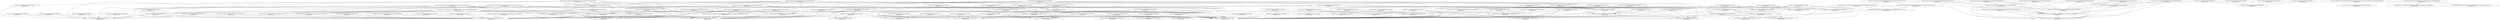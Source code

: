 digraph G {
  "org.apache.commons.math3.util$ArithmeticUtils#pow(java.math.BigInteger,int)" [label="org.apache.commons.math3.util$ArithmeticUtils#pow(java.math.BigInteger,int)\nP(Fail|Node)=0.00"];
  "org.apache.commons.math3.exception.util$LocalizedFormats#<clinit>()" [label="org.apache.commons.math3.exception.util$LocalizedFormats#<clinit>()\nP(Fail|Node)=0.00"];
  "org.apache.commons.math3.util$ArithmeticUtils#pow(long,int)" [label="org.apache.commons.math3.util$ArithmeticUtils#pow(long,int)\nP(Fail|Node)=0.00"];
  "org.apache.commons.math3.util$FastMath#tanh(double)" [label="org.apache.commons.math3.util$FastMath#tanh(double)\nP(Fail|Node)=0.00"];
  "org.apache.commons.math3.util$FastMath$ExpFracTable#<clinit>()" [label="org.apache.commons.math3.util$FastMath$ExpFracTable#<clinit>()\nP(Fail|Node)=0.00"];
  "org.apache.commons.math3.util$FastMath#exp(double,double,double[])" [label="org.apache.commons.math3.util$FastMath#exp(double,double,double[])\nP(Fail|Node)=0.00"];
  "org.apache.commons.math3.util$FastMath#expm1(double,double[])" [label="org.apache.commons.math3.util$FastMath#expm1(double,double[])\nP(Fail|Node)=0.00"];
  "org.apache.commons.math3.util$FastMath$ExpIntTable#<clinit>()" [label="org.apache.commons.math3.util$FastMath$ExpIntTable#<clinit>()\nP(Fail|Node)=0.00"];
  "org.apache.commons.math3.util$FastMath#<clinit>()" [label="org.apache.commons.math3.util$FastMath#<clinit>()\nP(Fail|Node)=0.00"];
  "org.apache.commons.math3.util$FastMath#log1p(double)" [label="org.apache.commons.math3.util$FastMath#log1p(double)\nP(Fail|Node)=0.00"];
  "org.apache.commons.math3.util$FastMath#log(double,double[])" [label="org.apache.commons.math3.util$FastMath#log(double,double[])\nP(Fail|Node)=0.00"];
  "org.apache.commons.math3.util$FastMath$lnMant#<clinit>()" [label="org.apache.commons.math3.util$FastMath$lnMant#<clinit>()\nP(Fail|Node)=0.00"];
  "org.apache.commons.math3.util$FastMath#sin(double)" [label="org.apache.commons.math3.util$FastMath#sin(double)\nP(Fail|Node)=0.00"];
  "org.apache.commons.math3.util$FastMath#polyCosine(double)" [label="org.apache.commons.math3.util$FastMath#polyCosine(double)\nP(Fail|Node)=0.00"];
  "org.apache.commons.math3.util$FastMath$CodyWaite#getRemB()" [label="org.apache.commons.math3.util$FastMath$CodyWaite#getRemB()\nP(Fail|Node)=0.00"];
  "org.apache.commons.math3.util$FastMath#reducePayneHanek(double,double[])" [label="org.apache.commons.math3.util$FastMath#reducePayneHanek(double,double[])\nP(Fail|Node)=0.00"];
  "org.apache.commons.math3.util$FastMath#polySine(double)" [label="org.apache.commons.math3.util$FastMath#polySine(double)\nP(Fail|Node)=0.00"];
  "org.apache.commons.math3.util$FastMath$CodyWaite#getK()" [label="org.apache.commons.math3.util$FastMath$CodyWaite#getK()\nP(Fail|Node)=0.00"];
  "org.apache.commons.math3.util$FastMath#cosQ(double,double)" [label="org.apache.commons.math3.util$FastMath#cosQ(double,double)\nP(Fail|Node)=0.00"];
  "org.apache.commons.math3.util$FastMath#sinQ(double,double)" [label="org.apache.commons.math3.util$FastMath#sinQ(double,double)\nP(Fail|Node)=0.00"];
  "org.apache.commons.math3.util$FastMath$CodyWaite#getRemA()" [label="org.apache.commons.math3.util$FastMath$CodyWaite#getRemA()\nP(Fail|Node)=0.00"];
  "org.apache.commons.math3.fraction$Fraction#subtract(org.apache.commons.math3.fraction.Fraction)" [label="org.apache.commons.math3.fraction$Fraction#subtract(org.apache.commons.math3.fraction.Fraction)\nP(Fail|Node)=0.00"];
  "org.apache.commons.math3.util$ArithmeticUtils#mulAndCheck(int,int)" [label="org.apache.commons.math3.util$ArithmeticUtils#mulAndCheck(int,int)\nP(Fail|Node)=0.00"];
  "org.apache.commons.math3.fraction$Fraction#<clinit>()" [label="org.apache.commons.math3.fraction$Fraction#<clinit>()\nP(Fail|Node)=0.00"];
  "org.apache.commons.math3.util$ArithmeticUtils#subAndCheck(int,int)" [label="org.apache.commons.math3.util$ArithmeticUtils#subAndCheck(int,int)\nP(Fail|Node)=0.00"];
  "org.apache.commons.math3.fraction$Fraction#negate()" [label="org.apache.commons.math3.fraction$Fraction#negate()\nP(Fail|Node)=0.00"];
  "org.apache.commons.math3.util$ArithmeticUtils#<clinit>()" [label="org.apache.commons.math3.util$ArithmeticUtils#<clinit>()\nP(Fail|Node)=0.00"];
  "org.apache.commons.math3.util$ArithmeticUtils#gcd(int,int)" [label="org.apache.commons.math3.util$ArithmeticUtils#gcd(int,int)\nP(Fail|Node)=0.00"];
  "org.apache.commons.math3.util$ArithmeticUtils#addAndCheck(int,int)" [label="org.apache.commons.math3.util$ArithmeticUtils#addAndCheck(int,int)\nP(Fail|Node)=0.00"];
  "org.apache.commons.math3.util$FastMath#abs(int)" [label="org.apache.commons.math3.util$FastMath#abs(int)\nP(Fail|Node)=0.00"];
  "org.apache.commons.math3.fraction$Fraction#addSub(org.apache.commons.math3.fraction.Fraction,boolean)" [label="org.apache.commons.math3.fraction$Fraction#addSub(org.apache.commons.math3.fraction.Fraction,boolean)\nP(Fail|Node)=0.00"];
  "org.apache.commons.math3.util$FastMath#tan(double)" [label="org.apache.commons.math3.util$FastMath#tan(double)\nP(Fail|Node)=0.00"];
  "org.apache.commons.math3.util$FastMath#tanQ(double,double,boolean)" [label="org.apache.commons.math3.util$FastMath#tanQ(double,double,boolean)\nP(Fail|Node)=0.00"];
  "org.apache.commons.math3.exception.util$ExceptionContext#serializeMessages(java.io.ObjectOutputStream)" [label="org.apache.commons.math3.exception.util$ExceptionContext#serializeMessages(java.io.ObjectOutputStream)\nP(Fail|Node)=0.00"];
  "org.apache.commons.math3.exception.util$ExceptionContext#nonSerializableReplacement(java.lang.Object)" [label="org.apache.commons.math3.exception.util$ExceptionContext#nonSerializableReplacement(java.lang.Object)\nP(Fail|Node)=0.00"];
  "org.apache.commons.math3.fraction$Fraction#getReducedFraction(int,int)" [label="org.apache.commons.math3.fraction$Fraction#getReducedFraction(int,int)\nP(Fail|Node)=0.00"];
  "org.apache.commons.math3.exception.util$ExceptionContext#getMessage(java.util.Locale)" [label="org.apache.commons.math3.exception.util$ExceptionContext#getMessage(java.util.Locale)\nP(Fail|Node)=0.00"];
  "org.apache.commons.math3.exception.util$LocalizedFormats#getLocalizedString(java.util.Locale)" [label="org.apache.commons.math3.exception.util$LocalizedFormats#getLocalizedString(java.util.Locale)\nP(Fail|Node)=0.00"];
  "org.apache.commons.math3.exception.util$ExceptionContext#buildMessage(java.util.Locale,java.lang.String)" [label="org.apache.commons.math3.exception.util$ExceptionContext#buildMessage(java.util.Locale,java.lang.String)\nP(Fail|Node)=0.00"];
  "org.apache.commons.math3.exception.util$ExceptionContext#getMessage(java.util.Locale,java.lang.String)" [label="org.apache.commons.math3.exception.util$ExceptionContext#getMessage(java.util.Locale,java.lang.String)\nP(Fail|Node)=0.00"];
  "org.apache.commons.math3.util$ArithmeticUtils#binomialCoefficientDouble(int,int)" [label="org.apache.commons.math3.util$ArithmeticUtils#binomialCoefficientDouble(int,int)\nP(Fail|Node)=0.00"];
  "org.apache.commons.math3.util$ArithmeticUtils#checkBinomial(int,int)" [label="org.apache.commons.math3.util$ArithmeticUtils#checkBinomial(int,int)\nP(Fail|Node)=0.00"];
  "org.apache.commons.math3.util$ArithmeticUtils#binomialCoefficient(int,int)" [label="org.apache.commons.math3.util$ArithmeticUtils#binomialCoefficient(int,int)\nP(Fail|Node)=0.00"];
  "org.apache.commons.math3.util$FastMath#floor(double)" [label="org.apache.commons.math3.util$FastMath#floor(double)\nP(Fail|Node)=0.00"];
  "org.apache.commons.math3.util$ArithmeticUtils#mulAndCheck(long,long)" [label="org.apache.commons.math3.util$ArithmeticUtils#mulAndCheck(long,long)\nP(Fail|Node)=0.00"];
  "org.apache.commons.math3.fraction$Fraction#multiply(org.apache.commons.math3.fraction.Fraction)" [label="org.apache.commons.math3.fraction$Fraction#multiply(org.apache.commons.math3.fraction.Fraction)\nP(Fail|Node)=0.00"];
  "org.apache.commons.math3.util$FastMath#cbrt(double)" [label="org.apache.commons.math3.util$FastMath#cbrt(double)\nP(Fail|Node)=0.00"];
  "org.apache.commons.math3.util$FastMath#toDegrees(double)" [label="org.apache.commons.math3.util$FastMath#toDegrees(double)\nP(Fail|Node)=0.00"];
  "org.apache.commons.math3.util$FastMath#doubleHighPart(double)" [label="org.apache.commons.math3.util$FastMath#doubleHighPart(double)\nP(Fail|Node)=0.00"];
  "org.apache.commons.math3.exception$MathIllegalStateException#getLocalizedMessage()" [label="org.apache.commons.math3.exception$MathIllegalStateException#getLocalizedMessage()\nP(Fail|Node)=0.00"];
  "org.apache.commons.math3.exception.util$ExceptionContext#getLocalizedMessage()" [label="org.apache.commons.math3.exception.util$ExceptionContext#getLocalizedMessage()\nP(Fail|Node)=0.00"];
  "org.apache.commons.math3.util$FastMath#log(double,double)" [label="org.apache.commons.math3.util$FastMath#log(double,double)\nP(Fail|Node)=0.00"];
  "org.apache.commons.math3.util$FastMath#log(double)" [label="org.apache.commons.math3.util$FastMath#log(double)\nP(Fail|Node)=0.00"];
  "org.apache.commons.math3.util$FastMath#cos(double)" [label="org.apache.commons.math3.util$FastMath#cos(double)\nP(Fail|Node)=0.00"];
  "org.apache.commons.math3.util$FastMath#asin(double)" [label="org.apache.commons.math3.util$FastMath#asin(double)\nP(Fail|Node)=0.00"];
  "org.apache.commons.math3.util$FastMath#sqrt(double)" [label="org.apache.commons.math3.util$FastMath#sqrt(double)\nP(Fail|Node)=0.00"];
  "org.apache.commons.math3.util$FastMath#copySign(double,double)" [label="org.apache.commons.math3.util$FastMath#copySign(double,double)\nP(Fail|Node)=0.00"];
  "org.apache.commons.math3.util$FastMath#atan(double,double,boolean)" [label="org.apache.commons.math3.util$FastMath#atan(double,double,boolean)\nP(Fail|Node)=0.00"];
  "org.apache.commons.math3.util$ArithmeticUtils#addAndCheck(long,long)" [label="org.apache.commons.math3.util$ArithmeticUtils#addAndCheck(long,long)\nP(Fail|Node)=0.00"];
  "org.apache.commons.math3.util$ArithmeticUtils#addAndCheck(long,long,org.apache.commons.math3.exception.util.Localizable)" [label="org.apache.commons.math3.util$ArithmeticUtils#addAndCheck(long,long,org.apache.commons.math3.exception.util.Localizable)\nP(Fail|Node)=0.00"];
  "org.apache.commons.math3.fraction$Fraction#intValue()" [label="org.apache.commons.math3.fraction$Fraction#intValue()\nP(Fail|Node)=0.00"];
  "org.apache.commons.math3.fraction$Fraction#doubleValue()" [label="org.apache.commons.math3.fraction$Fraction#doubleValue()\nP(Fail|Node)=0.00"];
  "org.apache.commons.math3.util$FastMath#atan(double)" [label="org.apache.commons.math3.util$FastMath#atan(double)\nP(Fail|Node)=0.00"];
  "org.apache.commons.math3.util$FastMath#nextUp(double)" [label="org.apache.commons.math3.util$FastMath#nextUp(double)\nP(Fail|Node)=0.00"];
  "org.apache.commons.math3.util$FastMath#nextAfter(double,double)" [label="org.apache.commons.math3.util$FastMath#nextAfter(double,double)\nP(Fail|Node)=0.00"];
  "org.apache.commons.math3.exception$MathArithmeticException#getMessage()" [label="org.apache.commons.math3.exception$MathArithmeticException#getMessage()\nP(Fail|Node)=0.00"];
  "org.apache.commons.math3.exception.util$ExceptionContext#getMessage()" [label="org.apache.commons.math3.exception.util$ExceptionContext#getMessage()\nP(Fail|Node)=0.00"];
  "org.apache.commons.math3.fraction$Fraction#add(org.apache.commons.math3.fraction.Fraction)" [label="org.apache.commons.math3.fraction$Fraction#add(org.apache.commons.math3.fraction.Fraction)\nP(Fail|Node)=0.00"];
  "org.apache.commons.math3.util$FastMath#main(java.lang.String[])" [label="org.apache.commons.math3.util$FastMath#main(java.lang.String[])\nP(Fail|Node)=0.00"];
  "org.apache.commons.math3.fraction$Fraction#longValue()" [label="org.apache.commons.math3.fraction$Fraction#longValue()\nP(Fail|Node)=0.00"];
  "org.apache.commons.math3.util$FastMath#acos(double)" [label="org.apache.commons.math3.util$FastMath#acos(double)\nP(Fail|Node)=0.00"];
  "org.apache.commons.math3.exception.util$ExceptionContext#addMessage(org.apache.commons.math3.exception.util.Localizable,java.lang.Object[])" [label="org.apache.commons.math3.exception.util$ExceptionContext#addMessage(org.apache.commons.math3.exception.util.Localizable,java.lang.Object[])\nP(Fail|Node)=0.00"];
  "org.apache.commons.math3.exception.util$ArgUtils#flatten(java.lang.Object[])" [label="org.apache.commons.math3.exception.util$ArgUtils#flatten(java.lang.Object[])\nP(Fail|Node)=1.00"];
  "org.apache.commons.math3.util$ArithmeticUtils#subAndCheck(long,long)" [label="org.apache.commons.math3.util$ArithmeticUtils#subAndCheck(long,long)\nP(Fail|Node)=0.00"];
  "org.apache.commons.math3.util$FastMath#exp(double)" [label="org.apache.commons.math3.util$FastMath#exp(double)\nP(Fail|Node)=0.00"];
  "org.apache.commons.math3.util$ArithmeticUtils#pow(java.math.BigInteger,java.math.BigInteger)" [label="org.apache.commons.math3.util$ArithmeticUtils#pow(java.math.BigInteger,java.math.BigInteger)\nP(Fail|Node)=0.00"];
  "org.apache.commons.math3.util$ArithmeticUtils#lcm(long,long)" [label="org.apache.commons.math3.util$ArithmeticUtils#lcm(long,long)\nP(Fail|Node)=0.00"];
  "org.apache.commons.math3.util$ArithmeticUtils#gcd(long,long)" [label="org.apache.commons.math3.util$ArithmeticUtils#gcd(long,long)\nP(Fail|Node)=0.00"];
  "org.apache.commons.math3.util$FastMath#abs(long)" [label="org.apache.commons.math3.util$FastMath#abs(long)\nP(Fail|Node)=0.00"];
  "org.apache.commons.math3.fraction$Fraction#add(int)" [label="org.apache.commons.math3.fraction$Fraction#add(int)\nP(Fail|Node)=0.00"];
  "org.apache.commons.math3.util$ArithmeticUtils#binomialCoefficientLog(int,int)" [label="org.apache.commons.math3.util$ArithmeticUtils#binomialCoefficientLog(int,int)\nP(Fail|Node)=0.00"];
  "org.apache.commons.math3.exception.util$ExceptionContext#serializeContext(java.io.ObjectOutputStream)" [label="org.apache.commons.math3.exception.util$ExceptionContext#serializeContext(java.io.ObjectOutputStream)\nP(Fail|Node)=0.00"];
  "org.apache.commons.math3.util$ArithmeticUtils#factorial(int)" [label="org.apache.commons.math3.util$ArithmeticUtils#factorial(int)\nP(Fail|Node)=0.00"];
  "org.apache.commons.math3.fraction$Fraction#abs()" [label="org.apache.commons.math3.fraction$Fraction#abs()\nP(Fail|Node)=0.00"];
  "org.apache.commons.math3.util$FastMath#log10(double)" [label="org.apache.commons.math3.util$FastMath#log10(double)\nP(Fail|Node)=0.00"];
  "org.apache.commons.math3.util$FastMath#nextUp(float)" [label="org.apache.commons.math3.util$FastMath#nextUp(float)\nP(Fail|Node)=0.00"];
  "org.apache.commons.math3.util$FastMath#nextAfter(float,double)" [label="org.apache.commons.math3.util$FastMath#nextAfter(float,double)\nP(Fail|Node)=0.00"];
  "org.apache.commons.math3.exception$MathIllegalArgumentException#getMessage()" [label="org.apache.commons.math3.exception$MathIllegalArgumentException#getMessage()\nP(Fail|Node)=0.00"];
  "org.apache.commons.math3.util$FastMath#atanh(double)" [label="org.apache.commons.math3.util$FastMath#atanh(double)\nP(Fail|Node)=0.00"];
  "org.apache.commons.math3.util$FastMath#cosh(double)" [label="org.apache.commons.math3.util$FastMath#cosh(double)\nP(Fail|Node)=0.00"];
  "org.apache.commons.math3.util$FastMath#ulp(double)" [label="org.apache.commons.math3.util$FastMath#ulp(double)\nP(Fail|Node)=0.00"];
  "org.apache.commons.math3.util$FastMath#abs(double)" [label="org.apache.commons.math3.util$FastMath#abs(double)\nP(Fail|Node)=0.00"];
  "org.apache.commons.math3.util$FastMath#round(double)" [label="org.apache.commons.math3.util$FastMath#round(double)\nP(Fail|Node)=0.00"];
  "org.apache.commons.math3.util$FastMath#expm1(double)" [label="org.apache.commons.math3.util$FastMath#expm1(double)\nP(Fail|Node)=0.00"];
  "org.apache.commons.math3.exception$MathIllegalStateException#getMessage()" [label="org.apache.commons.math3.exception$MathIllegalStateException#getMessage()\nP(Fail|Node)=0.00"];
  "org.apache.commons.math3.fraction$Fraction#percentageValue()" [label="org.apache.commons.math3.fraction$Fraction#percentageValue()\nP(Fail|Node)=0.00"];
  "org.apache.commons.math3.util$FastMath#hypot(double,double)" [label="org.apache.commons.math3.util$FastMath#hypot(double,double)\nP(Fail|Node)=0.00"];
  "org.apache.commons.math3.util$FastMath#scalb(double,int)" [label="org.apache.commons.math3.util$FastMath#scalb(double,int)\nP(Fail|Node)=0.00"];
  "org.apache.commons.math3.util$FastMath#getExponent(double)" [label="org.apache.commons.math3.util$FastMath#getExponent(double)\nP(Fail|Node)=0.00"];
  "org.apache.commons.math3.util$FastMath#toRadians(double)" [label="org.apache.commons.math3.util$FastMath#toRadians(double)\nP(Fail|Node)=0.00"];
  "org.apache.commons.math3.util$FastMath#rint(double)" [label="org.apache.commons.math3.util$FastMath#rint(double)\nP(Fail|Node)=0.00"];
  "org.apache.commons.math3.util$FastMath#pow(double,double)" [label="org.apache.commons.math3.util$FastMath#pow(double,double)\nP(Fail|Node)=0.00"];
  "org.apache.commons.math3.fraction$Fraction#reciprocal()" [label="org.apache.commons.math3.fraction$Fraction#reciprocal()\nP(Fail|Node)=0.00"];
  "org.apache.commons.math3.exception.util$ExceptionContext#readObject(java.io.ObjectInputStream)" [label="org.apache.commons.math3.exception.util$ExceptionContext#readObject(java.io.ObjectInputStream)\nP(Fail|Node)=0.00"];
  "org.apache.commons.math3.exception.util$ExceptionContext#deSerializeMessages(java.io.ObjectInputStream)" [label="org.apache.commons.math3.exception.util$ExceptionContext#deSerializeMessages(java.io.ObjectInputStream)\nP(Fail|Node)=0.00"];
  "org.apache.commons.math3.exception.util$ExceptionContext#deSerializeContext(java.io.ObjectInputStream)" [label="org.apache.commons.math3.exception.util$ExceptionContext#deSerializeContext(java.io.ObjectInputStream)\nP(Fail|Node)=0.00"];
  "org.apache.commons.math3.exception$MathIllegalArgumentException#getLocalizedMessage()" [label="org.apache.commons.math3.exception$MathIllegalArgumentException#getLocalizedMessage()\nP(Fail|Node)=0.00"];
  "org.apache.commons.math3.util$FastMath#acosh(double)" [label="org.apache.commons.math3.util$FastMath#acosh(double)\nP(Fail|Node)=0.00"];
  "org.apache.commons.math3.fraction$Fraction#multiply(int)" [label="org.apache.commons.math3.fraction$Fraction#multiply(int)\nP(Fail|Node)=0.00"];
  "org.apache.commons.math3.util$FastMath#ceil(double)" [label="org.apache.commons.math3.util$FastMath#ceil(double)\nP(Fail|Node)=0.00"];
  "org.apache.commons.math3.exception$MathArithmeticException#getLocalizedMessage()" [label="org.apache.commons.math3.exception$MathArithmeticException#getLocalizedMessage()\nP(Fail|Node)=0.00"];
  "org.apache.commons.math3.util$FastMath#asinh(double)" [label="org.apache.commons.math3.util$FastMath#asinh(double)\nP(Fail|Node)=0.00"];
  "org.apache.commons.math3.fraction$Fraction#divide(org.apache.commons.math3.fraction.Fraction)" [label="org.apache.commons.math3.fraction$Fraction#divide(org.apache.commons.math3.fraction.Fraction)\nP(Fail|Node)=0.00"];
  "org.apache.commons.math3.util$FastMath#ulp(float)" [label="org.apache.commons.math3.util$FastMath#ulp(float)\nP(Fail|Node)=0.00"];
  "org.apache.commons.math3.util$FastMath#abs(float)" [label="org.apache.commons.math3.util$FastMath#abs(float)\nP(Fail|Node)=0.00"];
  "org.apache.commons.math3.util$ArithmeticUtils#pow(int,long)" [label="org.apache.commons.math3.util$ArithmeticUtils#pow(int,long)\nP(Fail|Node)=0.00"];
  "org.apache.commons.math3.fraction$Fraction#floatValue()" [label="org.apache.commons.math3.fraction$Fraction#floatValue()\nP(Fail|Node)=0.00"];
  "org.apache.commons.math3.util$FastMath#atan2(double,double)" [label="org.apache.commons.math3.util$FastMath#atan2(double,double)\nP(Fail|Node)=0.00"];
  "org.apache.commons.math3.util$ArithmeticUtils#pow(java.math.BigInteger,long)" [label="org.apache.commons.math3.util$ArithmeticUtils#pow(java.math.BigInteger,long)\nP(Fail|Node)=0.00"];
  "org.apache.commons.math3.exception.util$ExceptionContext#writeObject(java.io.ObjectOutputStream)" [label="org.apache.commons.math3.exception.util$ExceptionContext#writeObject(java.io.ObjectOutputStream)\nP(Fail|Node)=0.00"];
  "org.apache.commons.math3.util$ArithmeticUtils#pow(long,long)" [label="org.apache.commons.math3.util$ArithmeticUtils#pow(long,long)\nP(Fail|Node)=0.00"];
  "org.apache.commons.math3.fraction$Fraction#subtract(int)" [label="org.apache.commons.math3.fraction$Fraction#subtract(int)\nP(Fail|Node)=0.00"];
  "org.apache.commons.math3.util$ArithmeticUtils#lcm(int,int)" [label="org.apache.commons.math3.util$ArithmeticUtils#lcm(int,int)\nP(Fail|Node)=0.00"];
  "org.apache.commons.math3.fraction$Fraction#divide(int)" [label="org.apache.commons.math3.fraction$Fraction#divide(int)\nP(Fail|Node)=0.00"];
  "org.apache.commons.math3.util$FastMath#round(float)" [label="org.apache.commons.math3.util$FastMath#round(float)\nP(Fail|Node)=0.00"];
  "org.apache.commons.math3.util$FastMath#sinh(double)" [label="org.apache.commons.math3.util$FastMath#sinh(double)\nP(Fail|Node)=0.00"];
  "org.apache.commons.math3.util$ArithmeticUtils#pow(int,int)" [label="org.apache.commons.math3.util$ArithmeticUtils#pow(int,int)\nP(Fail|Node)=0.00"];
  "org.apache.commons.math3.util$ArithmeticUtils#factorialDouble(int)" [label="org.apache.commons.math3.util$ArithmeticUtils#factorialDouble(int)\nP(Fail|Node)=0.00"];
  "org.apache.commons.math3.util$ArithmeticUtils#factorialLog(int)" [label="org.apache.commons.math3.util$ArithmeticUtils#factorialLog(int)\nP(Fail|Node)=0.00"];
  "org.apache.commons.math3.util$ArithmeticUtils#pow(java.math.BigInteger,int)" -> "org.apache.commons.math3.exception.util$LocalizedFormats#<clinit>()";
  "org.apache.commons.math3.util$ArithmeticUtils#pow(long,int)" -> "org.apache.commons.math3.exception.util$LocalizedFormats#<clinit>()";
  "org.apache.commons.math3.util$FastMath#tanh(double)" -> "org.apache.commons.math3.util$FastMath$ExpFracTable#<clinit>()";
  "org.apache.commons.math3.util$FastMath#tanh(double)" -> "org.apache.commons.math3.util$FastMath#exp(double,double,double[])";
  "org.apache.commons.math3.util$FastMath#tanh(double)" -> "org.apache.commons.math3.util$FastMath#expm1(double,double[])";
  "org.apache.commons.math3.util$FastMath#tanh(double)" -> "org.apache.commons.math3.util$FastMath$ExpIntTable#<clinit>()";
  "org.apache.commons.math3.util$FastMath#tanh(double)" -> "org.apache.commons.math3.util$FastMath#<clinit>()";
  "org.apache.commons.math3.util$FastMath#exp(double,double,double[])" -> "org.apache.commons.math3.util$FastMath$ExpFracTable#<clinit>()";
  "org.apache.commons.math3.util$FastMath#exp(double,double,double[])" -> "org.apache.commons.math3.util$FastMath$ExpIntTable#<clinit>()";
  "org.apache.commons.math3.util$FastMath#exp(double,double,double[])" -> "org.apache.commons.math3.util$FastMath#<clinit>()";
  "org.apache.commons.math3.util$FastMath#expm1(double,double[])" -> "org.apache.commons.math3.util$FastMath$ExpFracTable#<clinit>()";
  "org.apache.commons.math3.util$FastMath#expm1(double,double[])" -> "org.apache.commons.math3.util$FastMath#exp(double,double,double[])";
  "org.apache.commons.math3.util$FastMath#expm1(double,double[])" -> "org.apache.commons.math3.util$FastMath$ExpIntTable#<clinit>()";
  "org.apache.commons.math3.util$FastMath#expm1(double,double[])" -> "org.apache.commons.math3.util$FastMath#<clinit>()";
  "org.apache.commons.math3.util$FastMath#log1p(double)" -> "org.apache.commons.math3.util$FastMath#log(double,double[])";
  "org.apache.commons.math3.util$FastMath#log1p(double)" -> "org.apache.commons.math3.util$FastMath#<clinit>()";
  "org.apache.commons.math3.util$FastMath#log1p(double)" -> "org.apache.commons.math3.util$FastMath$lnMant#<clinit>()";
  "org.apache.commons.math3.util$FastMath#log(double,double[])" -> "org.apache.commons.math3.util$FastMath#<clinit>()";
  "org.apache.commons.math3.util$FastMath#log(double,double[])" -> "org.apache.commons.math3.util$FastMath$lnMant#<clinit>()";
  "org.apache.commons.math3.util$FastMath#sin(double)" -> "org.apache.commons.math3.util$FastMath#polyCosine(double)";
  "org.apache.commons.math3.util$FastMath#sin(double)" -> "org.apache.commons.math3.util$FastMath$CodyWaite#getRemB()";
  "org.apache.commons.math3.util$FastMath#sin(double)" -> "org.apache.commons.math3.util$FastMath#reducePayneHanek(double,double[])";
  "org.apache.commons.math3.util$FastMath#sin(double)" -> "org.apache.commons.math3.util$FastMath#polySine(double)";
  "org.apache.commons.math3.util$FastMath#sin(double)" -> "org.apache.commons.math3.util$FastMath$CodyWaite#getK()";
  "org.apache.commons.math3.util$FastMath#sin(double)" -> "org.apache.commons.math3.util$FastMath#cosQ(double,double)";
  "org.apache.commons.math3.util$FastMath#sin(double)" -> "org.apache.commons.math3.util$FastMath#sinQ(double,double)";
  "org.apache.commons.math3.util$FastMath#sin(double)" -> "org.apache.commons.math3.util$FastMath#<clinit>()";
  "org.apache.commons.math3.util$FastMath#sin(double)" -> "org.apache.commons.math3.util$FastMath$CodyWaite#getRemA()";
  "org.apache.commons.math3.util$FastMath#reducePayneHanek(double,double[])" -> "org.apache.commons.math3.util$FastMath#<clinit>()";
  "org.apache.commons.math3.util$FastMath#cosQ(double,double)" -> "org.apache.commons.math3.util$FastMath#polyCosine(double)";
  "org.apache.commons.math3.util$FastMath#cosQ(double,double)" -> "org.apache.commons.math3.util$FastMath#polySine(double)";
  "org.apache.commons.math3.util$FastMath#cosQ(double,double)" -> "org.apache.commons.math3.util$FastMath#sinQ(double,double)";
  "org.apache.commons.math3.util$FastMath#cosQ(double,double)" -> "org.apache.commons.math3.util$FastMath#<clinit>()";
  "org.apache.commons.math3.util$FastMath#sinQ(double,double)" -> "org.apache.commons.math3.util$FastMath#polyCosine(double)";
  "org.apache.commons.math3.util$FastMath#sinQ(double,double)" -> "org.apache.commons.math3.util$FastMath#polySine(double)";
  "org.apache.commons.math3.util$FastMath#sinQ(double,double)" -> "org.apache.commons.math3.util$FastMath#<clinit>()";
  "org.apache.commons.math3.fraction$Fraction#subtract(org.apache.commons.math3.fraction.Fraction)" -> "org.apache.commons.math3.util$ArithmeticUtils#mulAndCheck(int,int)";
  "org.apache.commons.math3.fraction$Fraction#subtract(org.apache.commons.math3.fraction.Fraction)" -> "org.apache.commons.math3.fraction$Fraction#<clinit>()";
  "org.apache.commons.math3.fraction$Fraction#subtract(org.apache.commons.math3.fraction.Fraction)" -> "org.apache.commons.math3.util$ArithmeticUtils#subAndCheck(int,int)";
  "org.apache.commons.math3.fraction$Fraction#subtract(org.apache.commons.math3.fraction.Fraction)" -> "org.apache.commons.math3.fraction$Fraction#negate()";
  "org.apache.commons.math3.fraction$Fraction#subtract(org.apache.commons.math3.fraction.Fraction)" -> "org.apache.commons.math3.util$ArithmeticUtils#<clinit>()";
  "org.apache.commons.math3.fraction$Fraction#subtract(org.apache.commons.math3.fraction.Fraction)" -> "org.apache.commons.math3.util$ArithmeticUtils#gcd(int,int)";
  "org.apache.commons.math3.fraction$Fraction#subtract(org.apache.commons.math3.fraction.Fraction)" -> "org.apache.commons.math3.util$ArithmeticUtils#addAndCheck(int,int)";
  "org.apache.commons.math3.fraction$Fraction#subtract(org.apache.commons.math3.fraction.Fraction)" -> "org.apache.commons.math3.exception.util$LocalizedFormats#<clinit>()";
  "org.apache.commons.math3.fraction$Fraction#subtract(org.apache.commons.math3.fraction.Fraction)" -> "org.apache.commons.math3.util$FastMath#abs(int)";
  "org.apache.commons.math3.fraction$Fraction#subtract(org.apache.commons.math3.fraction.Fraction)" -> "org.apache.commons.math3.fraction$Fraction#addSub(org.apache.commons.math3.fraction.Fraction,boolean)";
  "org.apache.commons.math3.fraction$Fraction#subtract(org.apache.commons.math3.fraction.Fraction)" -> "org.apache.commons.math3.util$FastMath#<clinit>()";
  "org.apache.commons.math3.util$ArithmeticUtils#subAndCheck(int,int)" -> "org.apache.commons.math3.exception.util$LocalizedFormats#<clinit>()";
  "org.apache.commons.math3.fraction$Fraction#negate()" -> "org.apache.commons.math3.fraction$Fraction#<clinit>()";
  "org.apache.commons.math3.fraction$Fraction#negate()" -> "org.apache.commons.math3.exception.util$LocalizedFormats#<clinit>()";
  "org.apache.commons.math3.util$ArithmeticUtils#gcd(int,int)" -> "org.apache.commons.math3.exception.util$LocalizedFormats#<clinit>()";
  "org.apache.commons.math3.util$ArithmeticUtils#gcd(int,int)" -> "org.apache.commons.math3.util$FastMath#abs(int)";
  "org.apache.commons.math3.util$ArithmeticUtils#gcd(int,int)" -> "org.apache.commons.math3.util$FastMath#<clinit>()";
  "org.apache.commons.math3.util$ArithmeticUtils#addAndCheck(int,int)" -> "org.apache.commons.math3.exception.util$LocalizedFormats#<clinit>()";
  "org.apache.commons.math3.fraction$Fraction#addSub(org.apache.commons.math3.fraction.Fraction,boolean)" -> "org.apache.commons.math3.util$ArithmeticUtils#mulAndCheck(int,int)";
  "org.apache.commons.math3.fraction$Fraction#addSub(org.apache.commons.math3.fraction.Fraction,boolean)" -> "org.apache.commons.math3.fraction$Fraction#<clinit>()";
  "org.apache.commons.math3.fraction$Fraction#addSub(org.apache.commons.math3.fraction.Fraction,boolean)" -> "org.apache.commons.math3.util$ArithmeticUtils#subAndCheck(int,int)";
  "org.apache.commons.math3.fraction$Fraction#addSub(org.apache.commons.math3.fraction.Fraction,boolean)" -> "org.apache.commons.math3.fraction$Fraction#negate()";
  "org.apache.commons.math3.fraction$Fraction#addSub(org.apache.commons.math3.fraction.Fraction,boolean)" -> "org.apache.commons.math3.util$ArithmeticUtils#<clinit>()";
  "org.apache.commons.math3.fraction$Fraction#addSub(org.apache.commons.math3.fraction.Fraction,boolean)" -> "org.apache.commons.math3.util$ArithmeticUtils#gcd(int,int)";
  "org.apache.commons.math3.fraction$Fraction#addSub(org.apache.commons.math3.fraction.Fraction,boolean)" -> "org.apache.commons.math3.util$ArithmeticUtils#addAndCheck(int,int)";
  "org.apache.commons.math3.fraction$Fraction#addSub(org.apache.commons.math3.fraction.Fraction,boolean)" -> "org.apache.commons.math3.exception.util$LocalizedFormats#<clinit>()";
  "org.apache.commons.math3.fraction$Fraction#addSub(org.apache.commons.math3.fraction.Fraction,boolean)" -> "org.apache.commons.math3.util$FastMath#abs(int)";
  "org.apache.commons.math3.fraction$Fraction#addSub(org.apache.commons.math3.fraction.Fraction,boolean)" -> "org.apache.commons.math3.util$FastMath#<clinit>()";
  "org.apache.commons.math3.util$FastMath#tan(double)" -> "org.apache.commons.math3.util$FastMath#polyCosine(double)";
  "org.apache.commons.math3.util$FastMath#tan(double)" -> "org.apache.commons.math3.util$FastMath$CodyWaite#getRemB()";
  "org.apache.commons.math3.util$FastMath#tan(double)" -> "org.apache.commons.math3.util$FastMath#reducePayneHanek(double,double[])";
  "org.apache.commons.math3.util$FastMath#tan(double)" -> "org.apache.commons.math3.util$FastMath#polySine(double)";
  "org.apache.commons.math3.util$FastMath#tan(double)" -> "org.apache.commons.math3.util$FastMath#tanQ(double,double,boolean)";
  "org.apache.commons.math3.util$FastMath#tan(double)" -> "org.apache.commons.math3.util$FastMath$CodyWaite#getK()";
  "org.apache.commons.math3.util$FastMath#tan(double)" -> "org.apache.commons.math3.util$FastMath#<clinit>()";
  "org.apache.commons.math3.util$FastMath#tan(double)" -> "org.apache.commons.math3.util$FastMath$CodyWaite#getRemA()";
  "org.apache.commons.math3.util$FastMath#tanQ(double,double,boolean)" -> "org.apache.commons.math3.util$FastMath#polyCosine(double)";
  "org.apache.commons.math3.util$FastMath#tanQ(double,double,boolean)" -> "org.apache.commons.math3.util$FastMath#polySine(double)";
  "org.apache.commons.math3.util$FastMath#tanQ(double,double,boolean)" -> "org.apache.commons.math3.util$FastMath#<clinit>()";
  "org.apache.commons.math3.exception.util$ExceptionContext#serializeMessages(java.io.ObjectOutputStream)" -> "org.apache.commons.math3.exception.util$ExceptionContext#nonSerializableReplacement(java.lang.Object)";
  "org.apache.commons.math3.fraction$Fraction#getReducedFraction(int,int)" -> "org.apache.commons.math3.fraction$Fraction#<clinit>()";
  "org.apache.commons.math3.fraction$Fraction#getReducedFraction(int,int)" -> "org.apache.commons.math3.util$ArithmeticUtils#<clinit>()";
  "org.apache.commons.math3.fraction$Fraction#getReducedFraction(int,int)" -> "org.apache.commons.math3.util$ArithmeticUtils#gcd(int,int)";
  "org.apache.commons.math3.fraction$Fraction#getReducedFraction(int,int)" -> "org.apache.commons.math3.exception.util$LocalizedFormats#<clinit>()";
  "org.apache.commons.math3.fraction$Fraction#getReducedFraction(int,int)" -> "org.apache.commons.math3.util$FastMath#abs(int)";
  "org.apache.commons.math3.fraction$Fraction#getReducedFraction(int,int)" -> "org.apache.commons.math3.util$FastMath#<clinit>()";
  "org.apache.commons.math3.exception.util$ExceptionContext#getMessage(java.util.Locale)" -> "org.apache.commons.math3.exception.util$LocalizedFormats#getLocalizedString(java.util.Locale)";
  "org.apache.commons.math3.exception.util$ExceptionContext#getMessage(java.util.Locale)" -> "org.apache.commons.math3.exception.util$ExceptionContext#buildMessage(java.util.Locale,java.lang.String)";
  "org.apache.commons.math3.exception.util$ExceptionContext#buildMessage(java.util.Locale,java.lang.String)" -> "org.apache.commons.math3.exception.util$LocalizedFormats#getLocalizedString(java.util.Locale)";
  "org.apache.commons.math3.exception.util$ExceptionContext#getMessage(java.util.Locale,java.lang.String)" -> "org.apache.commons.math3.exception.util$LocalizedFormats#getLocalizedString(java.util.Locale)";
  "org.apache.commons.math3.exception.util$ExceptionContext#getMessage(java.util.Locale,java.lang.String)" -> "org.apache.commons.math3.exception.util$ExceptionContext#buildMessage(java.util.Locale,java.lang.String)";
  "org.apache.commons.math3.util$ArithmeticUtils#binomialCoefficientDouble(int,int)" -> "org.apache.commons.math3.util$ArithmeticUtils#checkBinomial(int,int)";
  "org.apache.commons.math3.util$ArithmeticUtils#binomialCoefficientDouble(int,int)" -> "org.apache.commons.math3.util$ArithmeticUtils#<clinit>()";
  "org.apache.commons.math3.util$ArithmeticUtils#binomialCoefficientDouble(int,int)" -> "org.apache.commons.math3.util$ArithmeticUtils#gcd(int,int)";
  "org.apache.commons.math3.util$ArithmeticUtils#binomialCoefficientDouble(int,int)" -> "org.apache.commons.math3.util$ArithmeticUtils#binomialCoefficient(int,int)";
  "org.apache.commons.math3.util$ArithmeticUtils#binomialCoefficientDouble(int,int)" -> "org.apache.commons.math3.util$FastMath#floor(double)";
  "org.apache.commons.math3.util$ArithmeticUtils#binomialCoefficientDouble(int,int)" -> "org.apache.commons.math3.exception.util$LocalizedFormats#<clinit>()";
  "org.apache.commons.math3.util$ArithmeticUtils#binomialCoefficientDouble(int,int)" -> "org.apache.commons.math3.util$ArithmeticUtils#mulAndCheck(long,long)";
  "org.apache.commons.math3.util$ArithmeticUtils#binomialCoefficientDouble(int,int)" -> "org.apache.commons.math3.util$FastMath#abs(int)";
  "org.apache.commons.math3.util$ArithmeticUtils#binomialCoefficientDouble(int,int)" -> "org.apache.commons.math3.util$FastMath#<clinit>()";
  "org.apache.commons.math3.util$ArithmeticUtils#checkBinomial(int,int)" -> "org.apache.commons.math3.exception.util$LocalizedFormats#<clinit>()";
  "org.apache.commons.math3.util$ArithmeticUtils#binomialCoefficient(int,int)" -> "org.apache.commons.math3.util$ArithmeticUtils#checkBinomial(int,int)";
  "org.apache.commons.math3.util$ArithmeticUtils#binomialCoefficient(int,int)" -> "org.apache.commons.math3.util$ArithmeticUtils#<clinit>()";
  "org.apache.commons.math3.util$ArithmeticUtils#binomialCoefficient(int,int)" -> "org.apache.commons.math3.util$ArithmeticUtils#gcd(int,int)";
  "org.apache.commons.math3.util$ArithmeticUtils#binomialCoefficient(int,int)" -> "org.apache.commons.math3.exception.util$LocalizedFormats#<clinit>()";
  "org.apache.commons.math3.util$ArithmeticUtils#binomialCoefficient(int,int)" -> "org.apache.commons.math3.util$ArithmeticUtils#mulAndCheck(long,long)";
  "org.apache.commons.math3.util$ArithmeticUtils#binomialCoefficient(int,int)" -> "org.apache.commons.math3.util$FastMath#abs(int)";
  "org.apache.commons.math3.util$ArithmeticUtils#binomialCoefficient(int,int)" -> "org.apache.commons.math3.util$FastMath#<clinit>()";
  "org.apache.commons.math3.util$ArithmeticUtils#mulAndCheck(long,long)" -> "org.apache.commons.math3.util$ArithmeticUtils#<clinit>()";
  "org.apache.commons.math3.fraction$Fraction#multiply(org.apache.commons.math3.fraction.Fraction)" -> "org.apache.commons.math3.util$ArithmeticUtils#mulAndCheck(int,int)";
  "org.apache.commons.math3.fraction$Fraction#multiply(org.apache.commons.math3.fraction.Fraction)" -> "org.apache.commons.math3.fraction$Fraction#getReducedFraction(int,int)";
  "org.apache.commons.math3.fraction$Fraction#multiply(org.apache.commons.math3.fraction.Fraction)" -> "org.apache.commons.math3.fraction$Fraction#<clinit>()";
  "org.apache.commons.math3.fraction$Fraction#multiply(org.apache.commons.math3.fraction.Fraction)" -> "org.apache.commons.math3.util$ArithmeticUtils#<clinit>()";
  "org.apache.commons.math3.fraction$Fraction#multiply(org.apache.commons.math3.fraction.Fraction)" -> "org.apache.commons.math3.util$ArithmeticUtils#gcd(int,int)";
  "org.apache.commons.math3.fraction$Fraction#multiply(org.apache.commons.math3.fraction.Fraction)" -> "org.apache.commons.math3.exception.util$LocalizedFormats#<clinit>()";
  "org.apache.commons.math3.fraction$Fraction#multiply(org.apache.commons.math3.fraction.Fraction)" -> "org.apache.commons.math3.util$FastMath#abs(int)";
  "org.apache.commons.math3.fraction$Fraction#multiply(org.apache.commons.math3.fraction.Fraction)" -> "org.apache.commons.math3.util$FastMath#<clinit>()";
  "org.apache.commons.math3.util$FastMath#cbrt(double)" -> "org.apache.commons.math3.util$FastMath#<clinit>()";
  "org.apache.commons.math3.util$FastMath#toDegrees(double)" -> "org.apache.commons.math3.util$FastMath#doubleHighPart(double)";
  "org.apache.commons.math3.util$FastMath#toDegrees(double)" -> "org.apache.commons.math3.util$FastMath#<clinit>()";
  "org.apache.commons.math3.exception$MathIllegalStateException#getLocalizedMessage()" -> "org.apache.commons.math3.exception.util$ExceptionContext#getMessage(java.util.Locale)";
  "org.apache.commons.math3.exception$MathIllegalStateException#getLocalizedMessage()" -> "org.apache.commons.math3.exception.util$LocalizedFormats#getLocalizedString(java.util.Locale)";
  "org.apache.commons.math3.exception$MathIllegalStateException#getLocalizedMessage()" -> "org.apache.commons.math3.exception.util$ExceptionContext#getLocalizedMessage()";
  "org.apache.commons.math3.exception$MathIllegalStateException#getLocalizedMessage()" -> "org.apache.commons.math3.exception.util$ExceptionContext#buildMessage(java.util.Locale,java.lang.String)";
  "org.apache.commons.math3.exception.util$ExceptionContext#getLocalizedMessage()" -> "org.apache.commons.math3.exception.util$ExceptionContext#getMessage(java.util.Locale)";
  "org.apache.commons.math3.exception.util$ExceptionContext#getLocalizedMessage()" -> "org.apache.commons.math3.exception.util$LocalizedFormats#getLocalizedString(java.util.Locale)";
  "org.apache.commons.math3.exception.util$ExceptionContext#getLocalizedMessage()" -> "org.apache.commons.math3.exception.util$ExceptionContext#buildMessage(java.util.Locale,java.lang.String)";
  "org.apache.commons.math3.util$FastMath#log(double,double)" -> "org.apache.commons.math3.util$FastMath#log(double)";
  "org.apache.commons.math3.util$FastMath#log(double,double)" -> "org.apache.commons.math3.util$FastMath#log(double,double[])";
  "org.apache.commons.math3.util$FastMath#log(double,double)" -> "org.apache.commons.math3.util$FastMath#<clinit>()";
  "org.apache.commons.math3.util$FastMath#log(double,double)" -> "org.apache.commons.math3.util$FastMath$lnMant#<clinit>()";
  "org.apache.commons.math3.util$FastMath#log(double)" -> "org.apache.commons.math3.util$FastMath#log(double,double[])";
  "org.apache.commons.math3.util$FastMath#log(double)" -> "org.apache.commons.math3.util$FastMath#<clinit>()";
  "org.apache.commons.math3.util$FastMath#log(double)" -> "org.apache.commons.math3.util$FastMath$lnMant#<clinit>()";
  "org.apache.commons.math3.util$FastMath#cos(double)" -> "org.apache.commons.math3.util$FastMath#polyCosine(double)";
  "org.apache.commons.math3.util$FastMath#cos(double)" -> "org.apache.commons.math3.util$FastMath$CodyWaite#getRemB()";
  "org.apache.commons.math3.util$FastMath#cos(double)" -> "org.apache.commons.math3.util$FastMath#reducePayneHanek(double,double[])";
  "org.apache.commons.math3.util$FastMath#cos(double)" -> "org.apache.commons.math3.util$FastMath#polySine(double)";
  "org.apache.commons.math3.util$FastMath#cos(double)" -> "org.apache.commons.math3.util$FastMath$CodyWaite#getK()";
  "org.apache.commons.math3.util$FastMath#cos(double)" -> "org.apache.commons.math3.util$FastMath#cosQ(double,double)";
  "org.apache.commons.math3.util$FastMath#cos(double)" -> "org.apache.commons.math3.util$FastMath#sinQ(double,double)";
  "org.apache.commons.math3.util$FastMath#cos(double)" -> "org.apache.commons.math3.util$FastMath#<clinit>()";
  "org.apache.commons.math3.util$FastMath#cos(double)" -> "org.apache.commons.math3.util$FastMath$CodyWaite#getRemA()";
  "org.apache.commons.math3.util$FastMath#asin(double)" -> "org.apache.commons.math3.util$FastMath#sqrt(double)";
  "org.apache.commons.math3.util$FastMath#asin(double)" -> "org.apache.commons.math3.util$FastMath#copySign(double,double)";
  "org.apache.commons.math3.util$FastMath#asin(double)" -> "org.apache.commons.math3.util$FastMath#atan(double,double,boolean)";
  "org.apache.commons.math3.util$FastMath#asin(double)" -> "org.apache.commons.math3.util$FastMath#<clinit>()";
  "org.apache.commons.math3.util$FastMath#atan(double,double,boolean)" -> "org.apache.commons.math3.util$FastMath#copySign(double,double)";
  "org.apache.commons.math3.util$FastMath#atan(double,double,boolean)" -> "org.apache.commons.math3.util$FastMath#<clinit>()";
  "org.apache.commons.math3.util$ArithmeticUtils#addAndCheck(long,long)" -> "org.apache.commons.math3.util$ArithmeticUtils#addAndCheck(long,long,org.apache.commons.math3.exception.util.Localizable)";
  "org.apache.commons.math3.util$ArithmeticUtils#addAndCheck(long,long)" -> "org.apache.commons.math3.util$ArithmeticUtils#<clinit>()";
  "org.apache.commons.math3.util$ArithmeticUtils#addAndCheck(long,long)" -> "org.apache.commons.math3.exception.util$LocalizedFormats#<clinit>()";
  "org.apache.commons.math3.util$ArithmeticUtils#addAndCheck(long,long,org.apache.commons.math3.exception.util.Localizable)" -> "org.apache.commons.math3.util$ArithmeticUtils#<clinit>()";
  "org.apache.commons.math3.fraction$Fraction#intValue()" -> "org.apache.commons.math3.fraction$Fraction#doubleValue()";
  "org.apache.commons.math3.util$FastMath#atan(double)" -> "org.apache.commons.math3.util$FastMath#copySign(double,double)";
  "org.apache.commons.math3.util$FastMath#atan(double)" -> "org.apache.commons.math3.util$FastMath#atan(double,double,boolean)";
  "org.apache.commons.math3.util$FastMath#atan(double)" -> "org.apache.commons.math3.util$FastMath#<clinit>()";
  "org.apache.commons.math3.util$FastMath#nextUp(double)" -> "org.apache.commons.math3.util$FastMath#nextAfter(double,double)";
  "org.apache.commons.math3.util$FastMath#nextUp(double)" -> "org.apache.commons.math3.util$FastMath#<clinit>()";
  "org.apache.commons.math3.exception$MathArithmeticException#getMessage()" -> "org.apache.commons.math3.exception.util$ExceptionContext#getMessage(java.util.Locale)";
  "org.apache.commons.math3.exception$MathArithmeticException#getMessage()" -> "org.apache.commons.math3.exception.util$LocalizedFormats#getLocalizedString(java.util.Locale)";
  "org.apache.commons.math3.exception$MathArithmeticException#getMessage()" -> "org.apache.commons.math3.exception.util$ExceptionContext#getMessage()";
  "org.apache.commons.math3.exception$MathArithmeticException#getMessage()" -> "org.apache.commons.math3.exception.util$ExceptionContext#buildMessage(java.util.Locale,java.lang.String)";
  "org.apache.commons.math3.exception.util$ExceptionContext#getMessage()" -> "org.apache.commons.math3.exception.util$ExceptionContext#getMessage(java.util.Locale)";
  "org.apache.commons.math3.exception.util$ExceptionContext#getMessage()" -> "org.apache.commons.math3.exception.util$LocalizedFormats#getLocalizedString(java.util.Locale)";
  "org.apache.commons.math3.exception.util$ExceptionContext#getMessage()" -> "org.apache.commons.math3.exception.util$ExceptionContext#buildMessage(java.util.Locale,java.lang.String)";
  "org.apache.commons.math3.fraction$Fraction#add(org.apache.commons.math3.fraction.Fraction)" -> "org.apache.commons.math3.util$ArithmeticUtils#mulAndCheck(int,int)";
  "org.apache.commons.math3.fraction$Fraction#add(org.apache.commons.math3.fraction.Fraction)" -> "org.apache.commons.math3.fraction$Fraction#<clinit>()";
  "org.apache.commons.math3.fraction$Fraction#add(org.apache.commons.math3.fraction.Fraction)" -> "org.apache.commons.math3.util$ArithmeticUtils#subAndCheck(int,int)";
  "org.apache.commons.math3.fraction$Fraction#add(org.apache.commons.math3.fraction.Fraction)" -> "org.apache.commons.math3.fraction$Fraction#negate()";
  "org.apache.commons.math3.fraction$Fraction#add(org.apache.commons.math3.fraction.Fraction)" -> "org.apache.commons.math3.util$ArithmeticUtils#<clinit>()";
  "org.apache.commons.math3.fraction$Fraction#add(org.apache.commons.math3.fraction.Fraction)" -> "org.apache.commons.math3.util$ArithmeticUtils#gcd(int,int)";
  "org.apache.commons.math3.fraction$Fraction#add(org.apache.commons.math3.fraction.Fraction)" -> "org.apache.commons.math3.util$ArithmeticUtils#addAndCheck(int,int)";
  "org.apache.commons.math3.fraction$Fraction#add(org.apache.commons.math3.fraction.Fraction)" -> "org.apache.commons.math3.exception.util$LocalizedFormats#<clinit>()";
  "org.apache.commons.math3.fraction$Fraction#add(org.apache.commons.math3.fraction.Fraction)" -> "org.apache.commons.math3.util$FastMath#abs(int)";
  "org.apache.commons.math3.fraction$Fraction#add(org.apache.commons.math3.fraction.Fraction)" -> "org.apache.commons.math3.fraction$Fraction#addSub(org.apache.commons.math3.fraction.Fraction,boolean)";
  "org.apache.commons.math3.fraction$Fraction#add(org.apache.commons.math3.fraction.Fraction)" -> "org.apache.commons.math3.util$FastMath#<clinit>()";
  "org.apache.commons.math3.util$FastMath#main(java.lang.String[])" -> "org.apache.commons.math3.util$FastMath$ExpFracTable#<clinit>()";
  "org.apache.commons.math3.util$FastMath#main(java.lang.String[])" -> "org.apache.commons.math3.util$FastMath$ExpIntTable#<clinit>()";
  "org.apache.commons.math3.util$FastMath#main(java.lang.String[])" -> "org.apache.commons.math3.util$FastMath#<clinit>()";
  "org.apache.commons.math3.util$FastMath#main(java.lang.String[])" -> "org.apache.commons.math3.util$FastMath$lnMant#<clinit>()";
  "org.apache.commons.math3.fraction$Fraction#longValue()" -> "org.apache.commons.math3.fraction$Fraction#doubleValue()";
  "org.apache.commons.math3.util$FastMath#acos(double)" -> "org.apache.commons.math3.util$FastMath#sqrt(double)";
  "org.apache.commons.math3.util$FastMath#acos(double)" -> "org.apache.commons.math3.util$FastMath#doubleHighPart(double)";
  "org.apache.commons.math3.util$FastMath#acos(double)" -> "org.apache.commons.math3.util$FastMath#copySign(double,double)";
  "org.apache.commons.math3.util$FastMath#acos(double)" -> "org.apache.commons.math3.util$FastMath#atan(double,double,boolean)";
  "org.apache.commons.math3.util$FastMath#acos(double)" -> "org.apache.commons.math3.util$FastMath#<clinit>()";
  "org.apache.commons.math3.exception.util$ExceptionContext#addMessage(org.apache.commons.math3.exception.util.Localizable,java.lang.Object[])" -> "org.apache.commons.math3.exception.util$ArgUtils#flatten(java.lang.Object[])";
  "org.apache.commons.math3.util$ArithmeticUtils#subAndCheck(long,long)" -> "org.apache.commons.math3.util$ArithmeticUtils#addAndCheck(long,long,org.apache.commons.math3.exception.util.Localizable)";
  "org.apache.commons.math3.util$ArithmeticUtils#subAndCheck(long,long)" -> "org.apache.commons.math3.util$ArithmeticUtils#<clinit>()";
  "org.apache.commons.math3.util$ArithmeticUtils#subAndCheck(long,long)" -> "org.apache.commons.math3.exception.util$LocalizedFormats#<clinit>()";
  "org.apache.commons.math3.util$FastMath#exp(double)" -> "org.apache.commons.math3.util$FastMath$ExpFracTable#<clinit>()";
  "org.apache.commons.math3.util$FastMath#exp(double)" -> "org.apache.commons.math3.util$FastMath#exp(double,double,double[])";
  "org.apache.commons.math3.util$FastMath#exp(double)" -> "org.apache.commons.math3.util$FastMath$ExpIntTable#<clinit>()";
  "org.apache.commons.math3.util$FastMath#exp(double)" -> "org.apache.commons.math3.util$FastMath#<clinit>()";
  "org.apache.commons.math3.util$ArithmeticUtils#pow(java.math.BigInteger,java.math.BigInteger)" -> "org.apache.commons.math3.exception.util$LocalizedFormats#<clinit>()";
  "org.apache.commons.math3.util$ArithmeticUtils#lcm(long,long)" -> "org.apache.commons.math3.util$ArithmeticUtils#<clinit>()";
  "org.apache.commons.math3.util$ArithmeticUtils#lcm(long,long)" -> "org.apache.commons.math3.util$ArithmeticUtils#gcd(long,long)";
  "org.apache.commons.math3.util$ArithmeticUtils#lcm(long,long)" -> "org.apache.commons.math3.exception.util$LocalizedFormats#<clinit>()";
  "org.apache.commons.math3.util$ArithmeticUtils#lcm(long,long)" -> "org.apache.commons.math3.util$ArithmeticUtils#mulAndCheck(long,long)";
  "org.apache.commons.math3.util$ArithmeticUtils#lcm(long,long)" -> "org.apache.commons.math3.util$FastMath#abs(long)";
  "org.apache.commons.math3.util$ArithmeticUtils#lcm(long,long)" -> "org.apache.commons.math3.util$FastMath#<clinit>()";
  "org.apache.commons.math3.util$ArithmeticUtils#gcd(long,long)" -> "org.apache.commons.math3.exception.util$LocalizedFormats#<clinit>()";
  "org.apache.commons.math3.util$ArithmeticUtils#gcd(long,long)" -> "org.apache.commons.math3.util$FastMath#abs(long)";
  "org.apache.commons.math3.util$ArithmeticUtils#gcd(long,long)" -> "org.apache.commons.math3.util$FastMath#<clinit>()";
  "org.apache.commons.math3.fraction$Fraction#add(int)" -> "org.apache.commons.math3.fraction$Fraction#<clinit>()";
  "org.apache.commons.math3.util$ArithmeticUtils#binomialCoefficientLog(int,int)" -> "org.apache.commons.math3.util$ArithmeticUtils#binomialCoefficientDouble(int,int)";
  "org.apache.commons.math3.util$ArithmeticUtils#binomialCoefficientLog(int,int)" -> "org.apache.commons.math3.util$ArithmeticUtils#checkBinomial(int,int)";
  "org.apache.commons.math3.util$ArithmeticUtils#binomialCoefficientLog(int,int)" -> "org.apache.commons.math3.util$FastMath#log(double)";
  "org.apache.commons.math3.util$ArithmeticUtils#binomialCoefficientLog(int,int)" -> "org.apache.commons.math3.util$FastMath#log(double,double[])";
  "org.apache.commons.math3.util$ArithmeticUtils#binomialCoefficientLog(int,int)" -> "org.apache.commons.math3.util$ArithmeticUtils#<clinit>()";
  "org.apache.commons.math3.util$ArithmeticUtils#binomialCoefficientLog(int,int)" -> "org.apache.commons.math3.util$ArithmeticUtils#gcd(int,int)";
  "org.apache.commons.math3.util$ArithmeticUtils#binomialCoefficientLog(int,int)" -> "org.apache.commons.math3.util$ArithmeticUtils#binomialCoefficient(int,int)";
  "org.apache.commons.math3.util$ArithmeticUtils#binomialCoefficientLog(int,int)" -> "org.apache.commons.math3.util$FastMath#floor(double)";
  "org.apache.commons.math3.util$ArithmeticUtils#binomialCoefficientLog(int,int)" -> "org.apache.commons.math3.exception.util$LocalizedFormats#<clinit>()";
  "org.apache.commons.math3.util$ArithmeticUtils#binomialCoefficientLog(int,int)" -> "org.apache.commons.math3.util$ArithmeticUtils#mulAndCheck(long,long)";
  "org.apache.commons.math3.util$ArithmeticUtils#binomialCoefficientLog(int,int)" -> "org.apache.commons.math3.util$FastMath#abs(int)";
  "org.apache.commons.math3.util$ArithmeticUtils#binomialCoefficientLog(int,int)" -> "org.apache.commons.math3.util$FastMath#<clinit>()";
  "org.apache.commons.math3.util$ArithmeticUtils#binomialCoefficientLog(int,int)" -> "org.apache.commons.math3.util$FastMath$lnMant#<clinit>()";
  "org.apache.commons.math3.exception.util$ExceptionContext#serializeContext(java.io.ObjectOutputStream)" -> "org.apache.commons.math3.exception.util$ExceptionContext#nonSerializableReplacement(java.lang.Object)";
  "org.apache.commons.math3.util$ArithmeticUtils#factorial(int)" -> "org.apache.commons.math3.util$ArithmeticUtils#<clinit>()";
  "org.apache.commons.math3.util$ArithmeticUtils#factorial(int)" -> "org.apache.commons.math3.exception.util$LocalizedFormats#<clinit>()";
  "org.apache.commons.math3.fraction$Fraction#abs()" -> "org.apache.commons.math3.fraction$Fraction#<clinit>()";
  "org.apache.commons.math3.fraction$Fraction#abs()" -> "org.apache.commons.math3.fraction$Fraction#negate()";
  "org.apache.commons.math3.fraction$Fraction#abs()" -> "org.apache.commons.math3.exception.util$LocalizedFormats#<clinit>()";
  "org.apache.commons.math3.util$FastMath#log10(double)" -> "org.apache.commons.math3.util$FastMath#log(double,double[])";
  "org.apache.commons.math3.util$FastMath#log10(double)" -> "org.apache.commons.math3.util$FastMath#<clinit>()";
  "org.apache.commons.math3.util$FastMath#log10(double)" -> "org.apache.commons.math3.util$FastMath$lnMant#<clinit>()";
  "org.apache.commons.math3.util$FastMath#nextUp(float)" -> "org.apache.commons.math3.util$FastMath#nextAfter(float,double)";
  "org.apache.commons.math3.util$FastMath#nextUp(float)" -> "org.apache.commons.math3.util$FastMath#<clinit>()";
  "org.apache.commons.math3.exception$MathIllegalArgumentException#getMessage()" -> "org.apache.commons.math3.exception.util$ExceptionContext#getMessage(java.util.Locale)";
  "org.apache.commons.math3.exception$MathIllegalArgumentException#getMessage()" -> "org.apache.commons.math3.exception.util$LocalizedFormats#getLocalizedString(java.util.Locale)";
  "org.apache.commons.math3.exception$MathIllegalArgumentException#getMessage()" -> "org.apache.commons.math3.exception.util$ExceptionContext#getMessage()";
  "org.apache.commons.math3.exception$MathIllegalArgumentException#getMessage()" -> "org.apache.commons.math3.exception.util$ExceptionContext#buildMessage(java.util.Locale,java.lang.String)";
  "org.apache.commons.math3.util$FastMath#atanh(double)" -> "org.apache.commons.math3.util$FastMath#log(double)";
  "org.apache.commons.math3.util$FastMath#atanh(double)" -> "org.apache.commons.math3.util$FastMath#log(double,double[])";
  "org.apache.commons.math3.util$FastMath#atanh(double)" -> "org.apache.commons.math3.util$FastMath#<clinit>()";
  "org.apache.commons.math3.util$FastMath#atanh(double)" -> "org.apache.commons.math3.util$FastMath$lnMant#<clinit>()";
  "org.apache.commons.math3.util$FastMath#cosh(double)" -> "org.apache.commons.math3.util$FastMath$ExpFracTable#<clinit>()";
  "org.apache.commons.math3.util$FastMath#cosh(double)" -> "org.apache.commons.math3.util$FastMath#exp(double,double,double[])";
  "org.apache.commons.math3.util$FastMath#cosh(double)" -> "org.apache.commons.math3.util$FastMath#exp(double)";
  "org.apache.commons.math3.util$FastMath#cosh(double)" -> "org.apache.commons.math3.util$FastMath$ExpIntTable#<clinit>()";
  "org.apache.commons.math3.util$FastMath#cosh(double)" -> "org.apache.commons.math3.util$FastMath#<clinit>()";
  "org.apache.commons.math3.util$FastMath#ulp(double)" -> "org.apache.commons.math3.util$FastMath#abs(double)";
  "org.apache.commons.math3.util$FastMath#ulp(double)" -> "org.apache.commons.math3.util$FastMath#<clinit>()";
  "org.apache.commons.math3.util$FastMath#round(double)" -> "org.apache.commons.math3.util$FastMath#floor(double)";
  "org.apache.commons.math3.util$FastMath#round(double)" -> "org.apache.commons.math3.util$FastMath#<clinit>()";
  "org.apache.commons.math3.util$FastMath#expm1(double)" -> "org.apache.commons.math3.util$FastMath$ExpFracTable#<clinit>()";
  "org.apache.commons.math3.util$FastMath#expm1(double)" -> "org.apache.commons.math3.util$FastMath#exp(double,double,double[])";
  "org.apache.commons.math3.util$FastMath#expm1(double)" -> "org.apache.commons.math3.util$FastMath#expm1(double,double[])";
  "org.apache.commons.math3.util$FastMath#expm1(double)" -> "org.apache.commons.math3.util$FastMath$ExpIntTable#<clinit>()";
  "org.apache.commons.math3.util$FastMath#expm1(double)" -> "org.apache.commons.math3.util$FastMath#<clinit>()";
  "org.apache.commons.math3.exception$MathIllegalStateException#getMessage()" -> "org.apache.commons.math3.exception.util$ExceptionContext#getMessage(java.util.Locale)";
  "org.apache.commons.math3.exception$MathIllegalStateException#getMessage()" -> "org.apache.commons.math3.exception.util$LocalizedFormats#getLocalizedString(java.util.Locale)";
  "org.apache.commons.math3.exception$MathIllegalStateException#getMessage()" -> "org.apache.commons.math3.exception.util$ExceptionContext#getMessage()";
  "org.apache.commons.math3.exception$MathIllegalStateException#getMessage()" -> "org.apache.commons.math3.exception.util$ExceptionContext#buildMessage(java.util.Locale,java.lang.String)";
  "org.apache.commons.math3.fraction$Fraction#percentageValue()" -> "org.apache.commons.math3.fraction$Fraction#doubleValue()";
  "org.apache.commons.math3.util$FastMath#hypot(double,double)" -> "org.apache.commons.math3.util$FastMath#scalb(double,int)";
  "org.apache.commons.math3.util$FastMath#hypot(double,double)" -> "org.apache.commons.math3.util$FastMath#abs(double)";
  "org.apache.commons.math3.util$FastMath#hypot(double,double)" -> "org.apache.commons.math3.util$FastMath#sqrt(double)";
  "org.apache.commons.math3.util$FastMath#hypot(double,double)" -> "org.apache.commons.math3.util$FastMath#getExponent(double)";
  "org.apache.commons.math3.util$FastMath#hypot(double,double)" -> "org.apache.commons.math3.util$FastMath#<clinit>()";
  "org.apache.commons.math3.util$FastMath#toRadians(double)" -> "org.apache.commons.math3.util$FastMath#doubleHighPart(double)";
  "org.apache.commons.math3.util$FastMath#toRadians(double)" -> "org.apache.commons.math3.util$FastMath#<clinit>()";
  "org.apache.commons.math3.util$FastMath#rint(double)" -> "org.apache.commons.math3.util$FastMath#floor(double)";
  "org.apache.commons.math3.util$FastMath#rint(double)" -> "org.apache.commons.math3.util$FastMath#<clinit>()";
  "org.apache.commons.math3.util$FastMath#pow(double,double)" -> "org.apache.commons.math3.util$FastMath$ExpFracTable#<clinit>()";
  "org.apache.commons.math3.util$FastMath#pow(double,double)" -> "org.apache.commons.math3.util$FastMath#exp(double,double,double[])";
  "org.apache.commons.math3.util$FastMath#pow(double,double)" -> "org.apache.commons.math3.util$FastMath#log(double,double[])";
  "org.apache.commons.math3.util$FastMath#pow(double,double)" -> "org.apache.commons.math3.util$FastMath$ExpIntTable#<clinit>()";
  "org.apache.commons.math3.util$FastMath#pow(double,double)" -> "org.apache.commons.math3.util$FastMath#<clinit>()";
  "org.apache.commons.math3.util$FastMath#pow(double,double)" -> "org.apache.commons.math3.util$FastMath$lnMant#<clinit>()";
  "org.apache.commons.math3.fraction$Fraction#reciprocal()" -> "org.apache.commons.math3.fraction$Fraction#<clinit>()";
  "org.apache.commons.math3.exception.util$ExceptionContext#readObject(java.io.ObjectInputStream)" -> "org.apache.commons.math3.exception.util$ExceptionContext#deSerializeMessages(java.io.ObjectInputStream)";
  "org.apache.commons.math3.exception.util$ExceptionContext#readObject(java.io.ObjectInputStream)" -> "org.apache.commons.math3.exception.util$ExceptionContext#deSerializeContext(java.io.ObjectInputStream)";
  "org.apache.commons.math3.exception$MathIllegalArgumentException#getLocalizedMessage()" -> "org.apache.commons.math3.exception.util$ExceptionContext#getMessage(java.util.Locale)";
  "org.apache.commons.math3.exception$MathIllegalArgumentException#getLocalizedMessage()" -> "org.apache.commons.math3.exception.util$LocalizedFormats#getLocalizedString(java.util.Locale)";
  "org.apache.commons.math3.exception$MathIllegalArgumentException#getLocalizedMessage()" -> "org.apache.commons.math3.exception.util$ExceptionContext#getLocalizedMessage()";
  "org.apache.commons.math3.exception$MathIllegalArgumentException#getLocalizedMessage()" -> "org.apache.commons.math3.exception.util$ExceptionContext#buildMessage(java.util.Locale,java.lang.String)";
  "org.apache.commons.math3.util$FastMath#acosh(double)" -> "org.apache.commons.math3.util$FastMath#sqrt(double)";
  "org.apache.commons.math3.util$FastMath#acosh(double)" -> "org.apache.commons.math3.util$FastMath#log(double)";
  "org.apache.commons.math3.util$FastMath#acosh(double)" -> "org.apache.commons.math3.util$FastMath#log(double,double[])";
  "org.apache.commons.math3.util$FastMath#acosh(double)" -> "org.apache.commons.math3.util$FastMath#<clinit>()";
  "org.apache.commons.math3.util$FastMath#acosh(double)" -> "org.apache.commons.math3.util$FastMath$lnMant#<clinit>()";
  "org.apache.commons.math3.fraction$Fraction#multiply(int)" -> "org.apache.commons.math3.fraction$Fraction#<clinit>()";
  "org.apache.commons.math3.util$FastMath#ceil(double)" -> "org.apache.commons.math3.util$FastMath#floor(double)";
  "org.apache.commons.math3.util$FastMath#ceil(double)" -> "org.apache.commons.math3.util$FastMath#<clinit>()";
  "org.apache.commons.math3.exception$MathArithmeticException#getLocalizedMessage()" -> "org.apache.commons.math3.exception.util$ExceptionContext#getMessage(java.util.Locale)";
  "org.apache.commons.math3.exception$MathArithmeticException#getLocalizedMessage()" -> "org.apache.commons.math3.exception.util$LocalizedFormats#getLocalizedString(java.util.Locale)";
  "org.apache.commons.math3.exception$MathArithmeticException#getLocalizedMessage()" -> "org.apache.commons.math3.exception.util$ExceptionContext#getLocalizedMessage()";
  "org.apache.commons.math3.exception$MathArithmeticException#getLocalizedMessage()" -> "org.apache.commons.math3.exception.util$ExceptionContext#buildMessage(java.util.Locale,java.lang.String)";
  "org.apache.commons.math3.util$FastMath#asinh(double)" -> "org.apache.commons.math3.util$FastMath#sqrt(double)";
  "org.apache.commons.math3.util$FastMath#asinh(double)" -> "org.apache.commons.math3.util$FastMath#log(double)";
  "org.apache.commons.math3.util$FastMath#asinh(double)" -> "org.apache.commons.math3.util$FastMath#log(double,double[])";
  "org.apache.commons.math3.util$FastMath#asinh(double)" -> "org.apache.commons.math3.util$FastMath#<clinit>()";
  "org.apache.commons.math3.util$FastMath#asinh(double)" -> "org.apache.commons.math3.util$FastMath$lnMant#<clinit>()";
  "org.apache.commons.math3.fraction$Fraction#divide(org.apache.commons.math3.fraction.Fraction)" -> "org.apache.commons.math3.util$ArithmeticUtils#mulAndCheck(int,int)";
  "org.apache.commons.math3.fraction$Fraction#divide(org.apache.commons.math3.fraction.Fraction)" -> "org.apache.commons.math3.fraction$Fraction#getReducedFraction(int,int)";
  "org.apache.commons.math3.fraction$Fraction#divide(org.apache.commons.math3.fraction.Fraction)" -> "org.apache.commons.math3.fraction$Fraction#multiply(org.apache.commons.math3.fraction.Fraction)";
  "org.apache.commons.math3.fraction$Fraction#divide(org.apache.commons.math3.fraction.Fraction)" -> "org.apache.commons.math3.fraction$Fraction#<clinit>()";
  "org.apache.commons.math3.fraction$Fraction#divide(org.apache.commons.math3.fraction.Fraction)" -> "org.apache.commons.math3.util$ArithmeticUtils#<clinit>()";
  "org.apache.commons.math3.fraction$Fraction#divide(org.apache.commons.math3.fraction.Fraction)" -> "org.apache.commons.math3.util$ArithmeticUtils#gcd(int,int)";
  "org.apache.commons.math3.fraction$Fraction#divide(org.apache.commons.math3.fraction.Fraction)" -> "org.apache.commons.math3.fraction$Fraction#reciprocal()";
  "org.apache.commons.math3.fraction$Fraction#divide(org.apache.commons.math3.fraction.Fraction)" -> "org.apache.commons.math3.exception.util$LocalizedFormats#<clinit>()";
  "org.apache.commons.math3.fraction$Fraction#divide(org.apache.commons.math3.fraction.Fraction)" -> "org.apache.commons.math3.util$FastMath#abs(int)";
  "org.apache.commons.math3.fraction$Fraction#divide(org.apache.commons.math3.fraction.Fraction)" -> "org.apache.commons.math3.util$FastMath#<clinit>()";
  "org.apache.commons.math3.util$FastMath#ulp(float)" -> "org.apache.commons.math3.util$FastMath#abs(float)";
  "org.apache.commons.math3.util$FastMath#ulp(float)" -> "org.apache.commons.math3.util$FastMath#<clinit>()";
  "org.apache.commons.math3.util$ArithmeticUtils#pow(int,long)" -> "org.apache.commons.math3.exception.util$LocalizedFormats#<clinit>()";
  "org.apache.commons.math3.fraction$Fraction#floatValue()" -> "org.apache.commons.math3.fraction$Fraction#doubleValue()";
  "org.apache.commons.math3.util$FastMath#atan2(double,double)" -> "org.apache.commons.math3.util$FastMath#doubleHighPart(double)";
  "org.apache.commons.math3.util$FastMath#atan2(double,double)" -> "org.apache.commons.math3.util$FastMath#copySign(double,double)";
  "org.apache.commons.math3.util$FastMath#atan2(double,double)" -> "org.apache.commons.math3.util$FastMath#atan(double,double,boolean)";
  "org.apache.commons.math3.util$FastMath#atan2(double,double)" -> "org.apache.commons.math3.util$FastMath#<clinit>()";
  "org.apache.commons.math3.util$ArithmeticUtils#pow(java.math.BigInteger,long)" -> "org.apache.commons.math3.exception.util$LocalizedFormats#<clinit>()";
  "org.apache.commons.math3.exception.util$ExceptionContext#writeObject(java.io.ObjectOutputStream)" -> "org.apache.commons.math3.exception.util$ExceptionContext#serializeMessages(java.io.ObjectOutputStream)";
  "org.apache.commons.math3.exception.util$ExceptionContext#writeObject(java.io.ObjectOutputStream)" -> "org.apache.commons.math3.exception.util$ExceptionContext#serializeContext(java.io.ObjectOutputStream)";
  "org.apache.commons.math3.exception.util$ExceptionContext#writeObject(java.io.ObjectOutputStream)" -> "org.apache.commons.math3.exception.util$ExceptionContext#nonSerializableReplacement(java.lang.Object)";
  "org.apache.commons.math3.util$ArithmeticUtils#pow(long,long)" -> "org.apache.commons.math3.exception.util$LocalizedFormats#<clinit>()";
  "org.apache.commons.math3.fraction$Fraction#subtract(int)" -> "org.apache.commons.math3.fraction$Fraction#<clinit>()";
  "org.apache.commons.math3.util$ArithmeticUtils#lcm(int,int)" -> "org.apache.commons.math3.util$ArithmeticUtils#mulAndCheck(int,int)";
  "org.apache.commons.math3.util$ArithmeticUtils#lcm(int,int)" -> "org.apache.commons.math3.util$ArithmeticUtils#<clinit>()";
  "org.apache.commons.math3.util$ArithmeticUtils#lcm(int,int)" -> "org.apache.commons.math3.util$ArithmeticUtils#gcd(int,int)";
  "org.apache.commons.math3.util$ArithmeticUtils#lcm(int,int)" -> "org.apache.commons.math3.exception.util$LocalizedFormats#<clinit>()";
  "org.apache.commons.math3.util$ArithmeticUtils#lcm(int,int)" -> "org.apache.commons.math3.util$FastMath#abs(int)";
  "org.apache.commons.math3.util$ArithmeticUtils#lcm(int,int)" -> "org.apache.commons.math3.util$FastMath#<clinit>()";
  "org.apache.commons.math3.fraction$Fraction#divide(int)" -> "org.apache.commons.math3.fraction$Fraction#<clinit>()";
  "org.apache.commons.math3.util$FastMath#round(float)" -> "org.apache.commons.math3.util$FastMath#floor(double)";
  "org.apache.commons.math3.util$FastMath#round(float)" -> "org.apache.commons.math3.util$FastMath#<clinit>()";
  "org.apache.commons.math3.util$FastMath#sinh(double)" -> "org.apache.commons.math3.util$FastMath$ExpFracTable#<clinit>()";
  "org.apache.commons.math3.util$FastMath#sinh(double)" -> "org.apache.commons.math3.util$FastMath#exp(double,double,double[])";
  "org.apache.commons.math3.util$FastMath#sinh(double)" -> "org.apache.commons.math3.util$FastMath#exp(double)";
  "org.apache.commons.math3.util$FastMath#sinh(double)" -> "org.apache.commons.math3.util$FastMath#expm1(double,double[])";
  "org.apache.commons.math3.util$FastMath#sinh(double)" -> "org.apache.commons.math3.util$FastMath$ExpIntTable#<clinit>()";
  "org.apache.commons.math3.util$FastMath#sinh(double)" -> "org.apache.commons.math3.util$FastMath#<clinit>()";
  "org.apache.commons.math3.util$ArithmeticUtils#pow(int,int)" -> "org.apache.commons.math3.exception.util$LocalizedFormats#<clinit>()";
  "org.apache.commons.math3.util$ArithmeticUtils#factorialDouble(int)" -> "org.apache.commons.math3.util$FastMath$ExpFracTable#<clinit>()";
  "org.apache.commons.math3.util$ArithmeticUtils#factorialDouble(int)" -> "org.apache.commons.math3.util$FastMath#exp(double,double,double[])";
  "org.apache.commons.math3.util$ArithmeticUtils#factorialDouble(int)" -> "org.apache.commons.math3.util$FastMath#log(double)";
  "org.apache.commons.math3.util$ArithmeticUtils#factorialDouble(int)" -> "org.apache.commons.math3.util$FastMath#log(double,double[])";
  "org.apache.commons.math3.util$ArithmeticUtils#factorialDouble(int)" -> "org.apache.commons.math3.util$FastMath#exp(double)";
  "org.apache.commons.math3.util$ArithmeticUtils#factorialDouble(int)" -> "org.apache.commons.math3.util$ArithmeticUtils#factorial(int)";
  "org.apache.commons.math3.util$ArithmeticUtils#factorialDouble(int)" -> "org.apache.commons.math3.util$FastMath$ExpIntTable#<clinit>()";
  "org.apache.commons.math3.util$ArithmeticUtils#factorialDouble(int)" -> "org.apache.commons.math3.util$ArithmeticUtils#<clinit>()";
  "org.apache.commons.math3.util$ArithmeticUtils#factorialDouble(int)" -> "org.apache.commons.math3.util$FastMath#floor(double)";
  "org.apache.commons.math3.util$ArithmeticUtils#factorialDouble(int)" -> "org.apache.commons.math3.exception.util$LocalizedFormats#<clinit>()";
  "org.apache.commons.math3.util$ArithmeticUtils#factorialDouble(int)" -> "org.apache.commons.math3.util$FastMath#<clinit>()";
  "org.apache.commons.math3.util$ArithmeticUtils#factorialDouble(int)" -> "org.apache.commons.math3.util$FastMath$lnMant#<clinit>()";
  "org.apache.commons.math3.util$ArithmeticUtils#factorialDouble(int)" -> "org.apache.commons.math3.util$ArithmeticUtils#factorialLog(int)";
  "org.apache.commons.math3.util$ArithmeticUtils#factorialLog(int)" -> "org.apache.commons.math3.util$FastMath#log(double)";
  "org.apache.commons.math3.util$ArithmeticUtils#factorialLog(int)" -> "org.apache.commons.math3.util$FastMath#log(double,double[])";
  "org.apache.commons.math3.util$ArithmeticUtils#factorialLog(int)" -> "org.apache.commons.math3.util$ArithmeticUtils#factorial(int)";
  "org.apache.commons.math3.util$ArithmeticUtils#factorialLog(int)" -> "org.apache.commons.math3.util$ArithmeticUtils#<clinit>()";
  "org.apache.commons.math3.util$ArithmeticUtils#factorialLog(int)" -> "org.apache.commons.math3.exception.util$LocalizedFormats#<clinit>()";
  "org.apache.commons.math3.util$ArithmeticUtils#factorialLog(int)" -> "org.apache.commons.math3.util$FastMath#<clinit>()";
  "org.apache.commons.math3.util$ArithmeticUtils#factorialLog(int)" -> "org.apache.commons.math3.util$FastMath$lnMant#<clinit>()";
}
